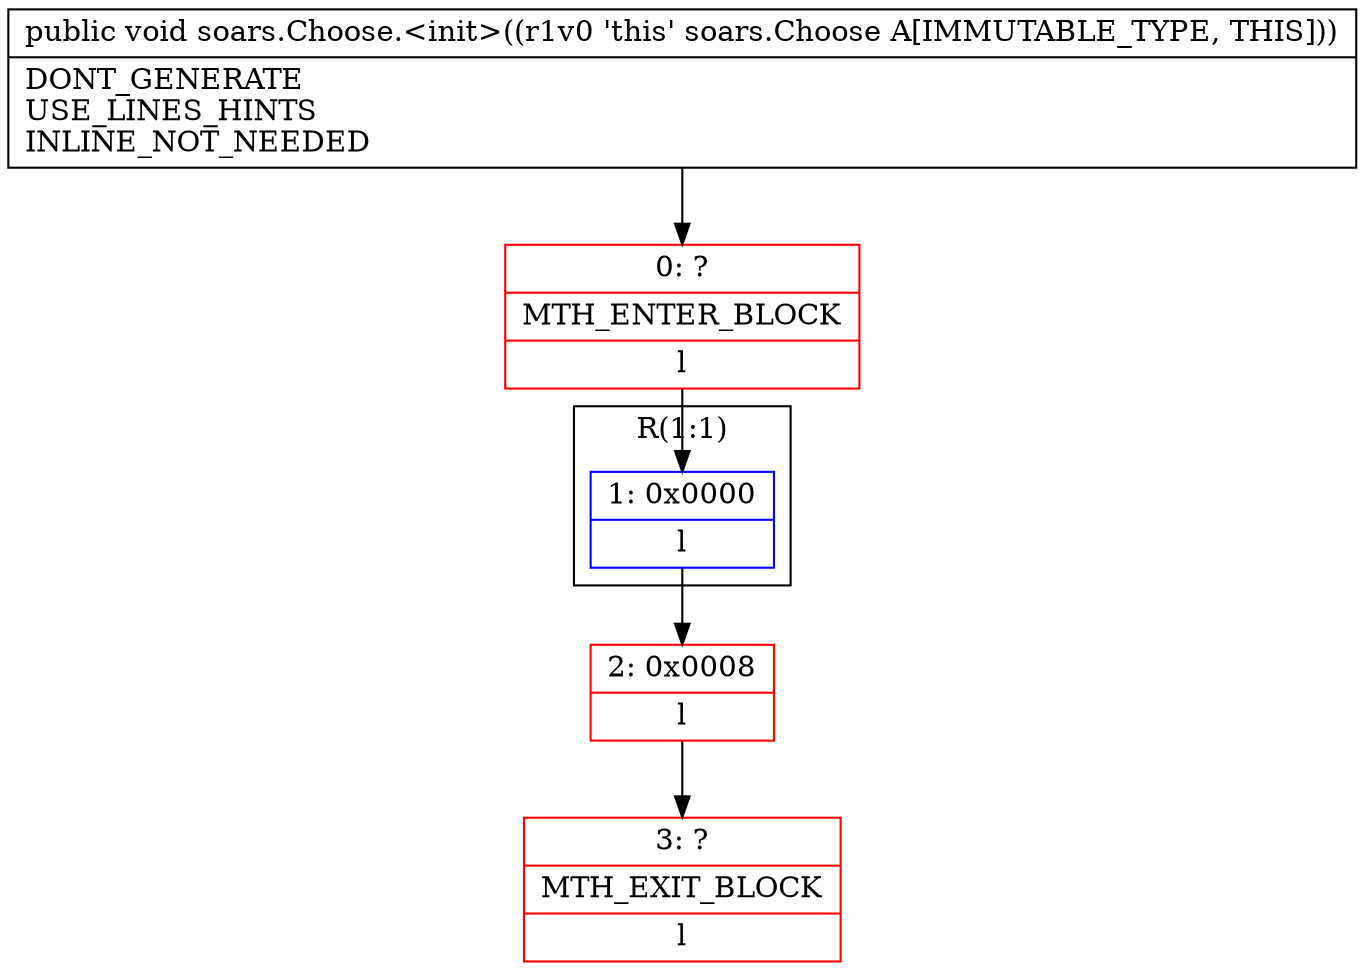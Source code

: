 digraph "CFG forsoars.Choose.\<init\>()V" {
subgraph cluster_Region_1541155552 {
label = "R(1:1)";
node [shape=record,color=blue];
Node_1 [shape=record,label="{1\:\ 0x0000|l}"];
}
Node_0 [shape=record,color=red,label="{0\:\ ?|MTH_ENTER_BLOCK\l|l}"];
Node_2 [shape=record,color=red,label="{2\:\ 0x0008|l}"];
Node_3 [shape=record,color=red,label="{3\:\ ?|MTH_EXIT_BLOCK\l|l}"];
MethodNode[shape=record,label="{public void soars.Choose.\<init\>((r1v0 'this' soars.Choose A[IMMUTABLE_TYPE, THIS]))  | DONT_GENERATE\lUSE_LINES_HINTS\lINLINE_NOT_NEEDED\l}"];
MethodNode -> Node_0;
Node_1 -> Node_2;
Node_0 -> Node_1;
Node_2 -> Node_3;
}

